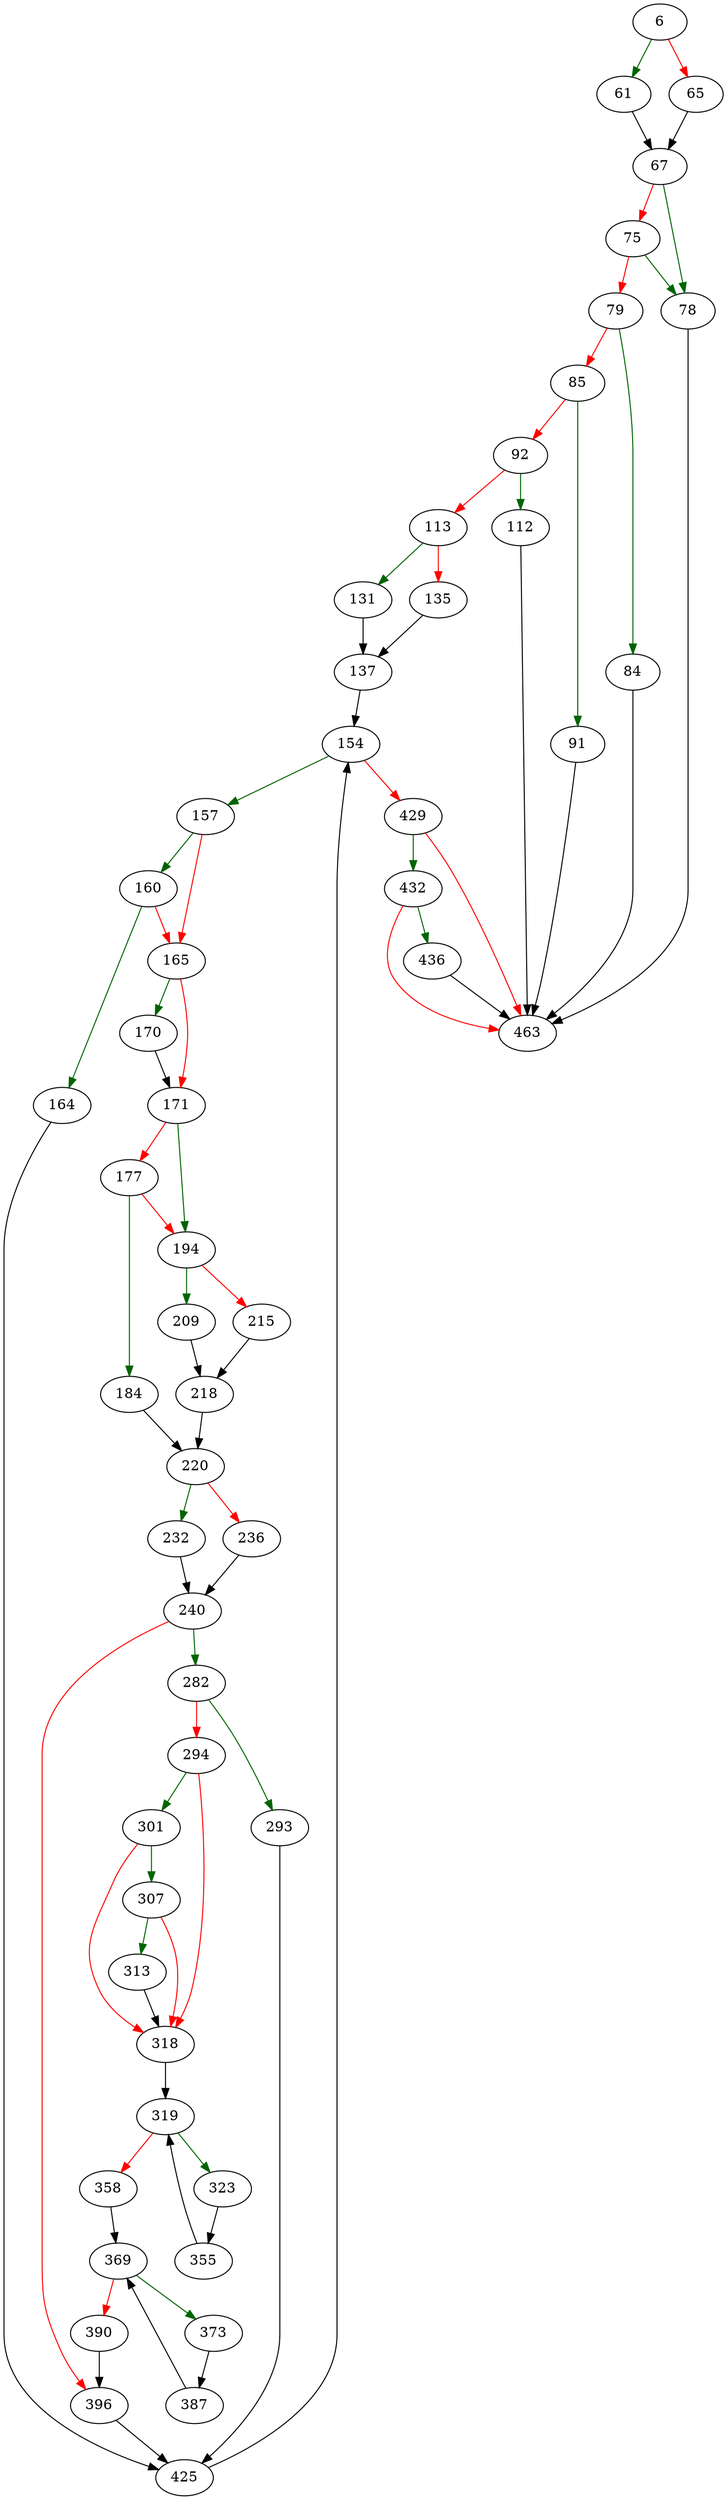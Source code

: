 strict digraph "analyzeOneTable" {
	// Node definitions.
	6 [entry=true];
	61;
	65;
	67;
	78;
	75;
	79;
	463;
	84;
	85;
	91;
	92;
	112;
	113;
	131;
	135;
	137;
	154;
	157;
	429;
	160;
	165;
	164;
	425;
	170;
	171;
	194;
	177;
	184;
	220;
	209;
	215;
	218;
	232;
	236;
	240;
	282;
	396;
	293;
	294;
	301;
	318;
	307;
	313;
	319;
	323;
	358;
	355;
	369;
	373;
	390;
	387;
	432;
	436;

	// Edge definitions.
	6 -> 61 [
		color=darkgreen
		cond=true
	];
	6 -> 65 [
		color=red
		cond=false
	];
	61 -> 67;
	65 -> 67;
	67 -> 78 [
		color=darkgreen
		cond=true
	];
	67 -> 75 [
		color=red
		cond=false
	];
	78 -> 463;
	75 -> 78 [
		color=darkgreen
		cond=true
	];
	75 -> 79 [
		color=red
		cond=false
	];
	79 -> 84 [
		color=darkgreen
		cond=true
	];
	79 -> 85 [
		color=red
		cond=false
	];
	84 -> 463;
	85 -> 91 [
		color=darkgreen
		cond=true
	];
	85 -> 92 [
		color=red
		cond=false
	];
	91 -> 463;
	92 -> 112 [
		color=darkgreen
		cond=true
	];
	92 -> 113 [
		color=red
		cond=false
	];
	112 -> 463;
	113 -> 131 [
		color=darkgreen
		cond=true
	];
	113 -> 135 [
		color=red
		cond=false
	];
	131 -> 137;
	135 -> 137;
	137 -> 154;
	154 -> 157 [
		color=darkgreen
		cond=true
	];
	154 -> 429 [
		color=red
		cond=false
	];
	157 -> 160 [
		color=darkgreen
		cond=true
	];
	157 -> 165 [
		color=red
		cond=false
	];
	429 -> 463 [
		color=red
		cond=false
	];
	429 -> 432 [
		color=darkgreen
		cond=true
	];
	160 -> 165 [
		color=red
		cond=false
	];
	160 -> 164 [
		color=darkgreen
		cond=true
	];
	165 -> 170 [
		color=darkgreen
		cond=true
	];
	165 -> 171 [
		color=red
		cond=false
	];
	164 -> 425;
	425 -> 154;
	170 -> 171;
	171 -> 194 [
		color=darkgreen
		cond=true
	];
	171 -> 177 [
		color=red
		cond=false
	];
	194 -> 209 [
		color=darkgreen
		cond=true
	];
	194 -> 215 [
		color=red
		cond=false
	];
	177 -> 194 [
		color=red
		cond=false
	];
	177 -> 184 [
		color=darkgreen
		cond=true
	];
	184 -> 220;
	220 -> 232 [
		color=darkgreen
		cond=true
	];
	220 -> 236 [
		color=red
		cond=false
	];
	209 -> 218;
	215 -> 218;
	218 -> 220;
	232 -> 240;
	236 -> 240;
	240 -> 282 [
		color=darkgreen
		cond=true
	];
	240 -> 396 [
		color=red
		cond=false
	];
	282 -> 293 [
		color=darkgreen
		cond=true
	];
	282 -> 294 [
		color=red
		cond=false
	];
	396 -> 425;
	293 -> 425;
	294 -> 301 [
		color=darkgreen
		cond=true
	];
	294 -> 318 [
		color=red
		cond=false
	];
	301 -> 318 [
		color=red
		cond=false
	];
	301 -> 307 [
		color=darkgreen
		cond=true
	];
	318 -> 319;
	307 -> 318 [
		color=red
		cond=false
	];
	307 -> 313 [
		color=darkgreen
		cond=true
	];
	313 -> 318;
	319 -> 323 [
		color=darkgreen
		cond=true
	];
	319 -> 358 [
		color=red
		cond=false
	];
	323 -> 355;
	358 -> 369;
	355 -> 319;
	369 -> 373 [
		color=darkgreen
		cond=true
	];
	369 -> 390 [
		color=red
		cond=false
	];
	373 -> 387;
	390 -> 396;
	387 -> 369;
	432 -> 463 [
		color=red
		cond=false
	];
	432 -> 436 [
		color=darkgreen
		cond=true
	];
	436 -> 463;
}